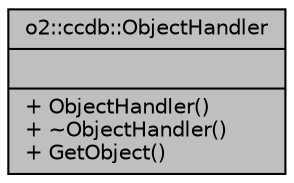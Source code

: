 digraph "o2::ccdb::ObjectHandler"
{
 // INTERACTIVE_SVG=YES
  bgcolor="transparent";
  edge [fontname="Helvetica",fontsize="10",labelfontname="Helvetica",labelfontsize="10"];
  node [fontname="Helvetica",fontsize="10",shape=record];
  Node1 [label="{o2::ccdb::ObjectHandler\n||+ ObjectHandler()\l+ ~ObjectHandler()\l+ GetObject()\l}",height=0.2,width=0.4,color="black", fillcolor="grey75", style="filled" fontcolor="black"];
}
